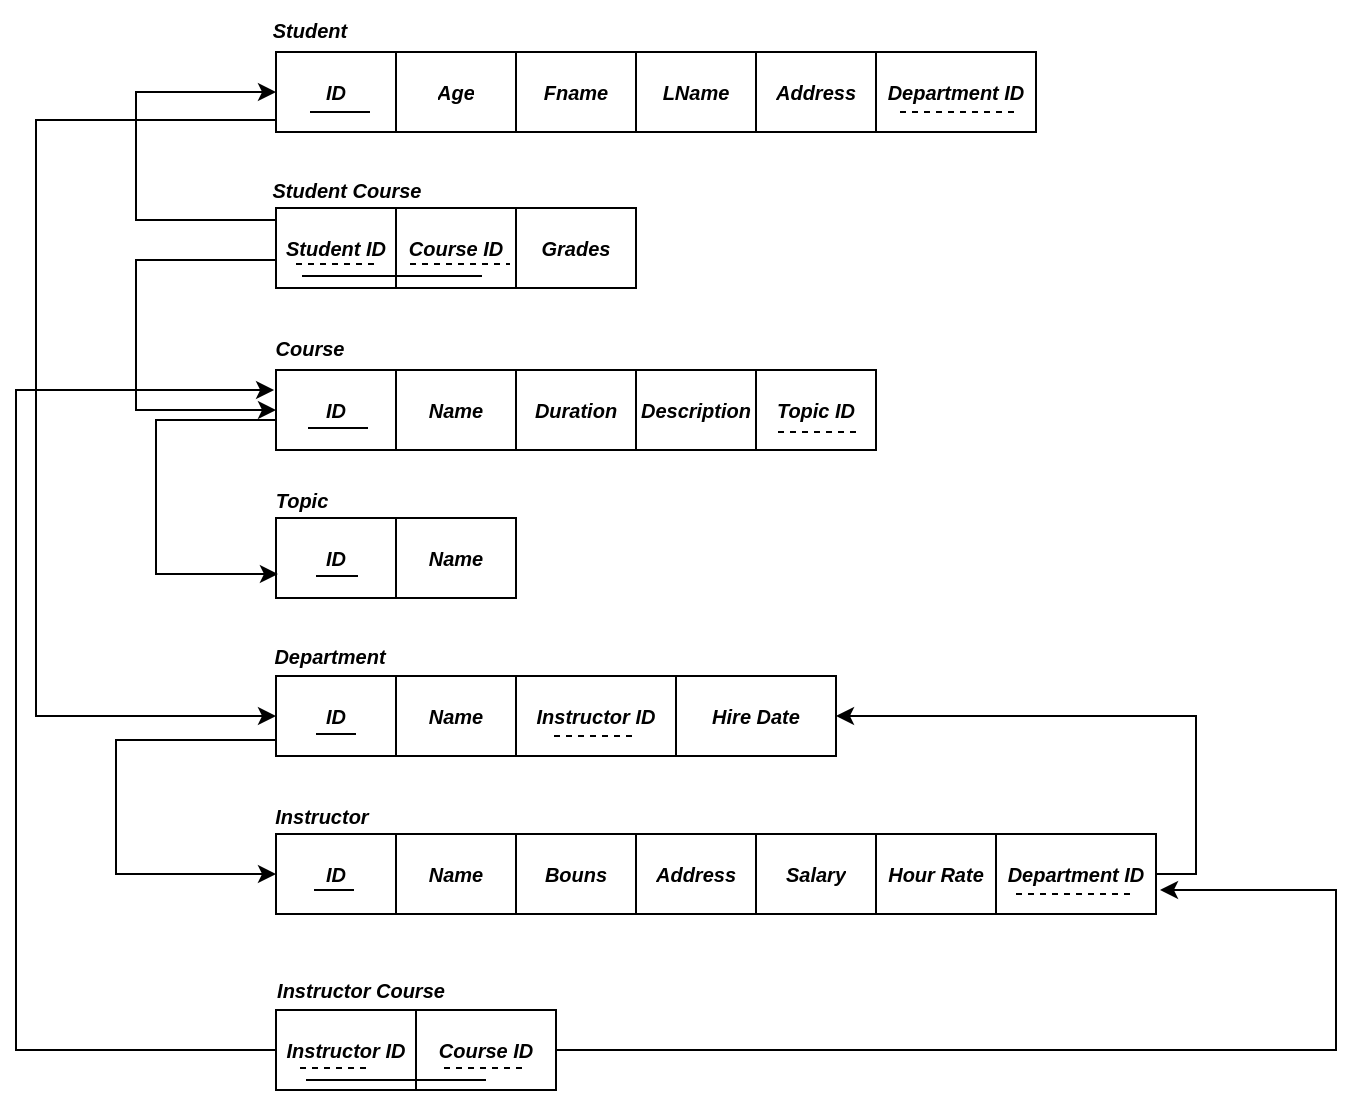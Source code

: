 <mxfile version="26.1.0">
  <diagram id="BqXm88q0onVovqyQrsQX" name="Page-1">
    <mxGraphModel dx="1707" dy="434" grid="1" gridSize="10" guides="1" tooltips="1" connect="1" arrows="1" fold="1" page="1" pageScale="1" pageWidth="827" pageHeight="1169" math="0" shadow="0">
      <root>
        <mxCell id="0" />
        <mxCell id="1" parent="0" />
        <mxCell id="WQZCRRyg-xGZXXUz7URa-1" value="&lt;b&gt;&lt;i&gt;&lt;font style=&quot;font-size: 10px;&quot;&gt;Student&lt;/font&gt;&lt;/i&gt;&lt;/b&gt;" style="text;strokeColor=none;align=center;fillColor=none;html=1;verticalAlign=middle;whiteSpace=wrap;rounded=0;" vertex="1" parent="1">
          <mxGeometry x="107" y="100" width="60" height="30" as="geometry" />
        </mxCell>
        <mxCell id="WQZCRRyg-xGZXXUz7URa-2" value="" style="shape=table;startSize=0;container=1;collapsible=0;childLayout=tableLayout;" vertex="1" parent="1">
          <mxGeometry x="120" y="126" width="300" height="40" as="geometry" />
        </mxCell>
        <mxCell id="WQZCRRyg-xGZXXUz7URa-3" value="" style="shape=tableRow;horizontal=0;startSize=0;swimlaneHead=0;swimlaneBody=0;strokeColor=inherit;top=0;left=0;bottom=0;right=0;collapsible=0;dropTarget=0;fillColor=none;points=[[0,0.5],[1,0.5]];portConstraint=eastwest;" vertex="1" parent="WQZCRRyg-xGZXXUz7URa-2">
          <mxGeometry width="300" height="40" as="geometry" />
        </mxCell>
        <mxCell id="WQZCRRyg-xGZXXUz7URa-4" value="&lt;b&gt;&lt;i&gt;&lt;font style=&quot;font-size: 10px;&quot;&gt;ID&lt;/font&gt;&lt;/i&gt;&lt;/b&gt;" style="shape=partialRectangle;html=1;whiteSpace=wrap;connectable=0;strokeColor=inherit;overflow=hidden;fillColor=none;top=0;left=0;bottom=0;right=0;pointerEvents=1;" vertex="1" parent="WQZCRRyg-xGZXXUz7URa-3">
          <mxGeometry width="60" height="40" as="geometry">
            <mxRectangle width="60" height="40" as="alternateBounds" />
          </mxGeometry>
        </mxCell>
        <mxCell id="WQZCRRyg-xGZXXUz7URa-5" value="&lt;span style=&quot;font-size: 10px;&quot;&gt;&lt;b&gt;&lt;i&gt;Age&lt;/i&gt;&lt;/b&gt;&lt;/span&gt;" style="shape=partialRectangle;html=1;whiteSpace=wrap;connectable=0;strokeColor=inherit;overflow=hidden;fillColor=none;top=0;left=0;bottom=0;right=0;pointerEvents=1;" vertex="1" parent="WQZCRRyg-xGZXXUz7URa-3">
          <mxGeometry x="60" width="60" height="40" as="geometry">
            <mxRectangle width="60" height="40" as="alternateBounds" />
          </mxGeometry>
        </mxCell>
        <mxCell id="WQZCRRyg-xGZXXUz7URa-6" value="&lt;span style=&quot;font-size: 10px;&quot;&gt;&lt;b&gt;&lt;i&gt;Fname&lt;/i&gt;&lt;/b&gt;&lt;/span&gt;" style="shape=partialRectangle;html=1;whiteSpace=wrap;connectable=0;strokeColor=inherit;overflow=hidden;fillColor=none;top=0;left=0;bottom=0;right=0;pointerEvents=1;" vertex="1" parent="WQZCRRyg-xGZXXUz7URa-3">
          <mxGeometry x="120" width="60" height="40" as="geometry">
            <mxRectangle width="60" height="40" as="alternateBounds" />
          </mxGeometry>
        </mxCell>
        <mxCell id="WQZCRRyg-xGZXXUz7URa-7" value="&lt;span style=&quot;font-size: 10px;&quot;&gt;&lt;b&gt;&lt;i&gt;LName&lt;/i&gt;&lt;/b&gt;&lt;/span&gt;" style="shape=partialRectangle;html=1;whiteSpace=wrap;connectable=0;strokeColor=inherit;overflow=hidden;fillColor=none;top=0;left=0;bottom=0;right=0;pointerEvents=1;" vertex="1" parent="WQZCRRyg-xGZXXUz7URa-3">
          <mxGeometry x="180" width="60" height="40" as="geometry">
            <mxRectangle width="60" height="40" as="alternateBounds" />
          </mxGeometry>
        </mxCell>
        <mxCell id="WQZCRRyg-xGZXXUz7URa-8" value="&lt;span style=&quot;font-size: 10px;&quot;&gt;&lt;b&gt;&lt;i&gt;Address&lt;/i&gt;&lt;/b&gt;&lt;/span&gt;" style="shape=partialRectangle;html=1;whiteSpace=wrap;connectable=0;strokeColor=inherit;overflow=hidden;fillColor=none;top=0;left=0;bottom=0;right=0;pointerEvents=1;" vertex="1" parent="WQZCRRyg-xGZXXUz7URa-3">
          <mxGeometry x="240" width="60" height="40" as="geometry">
            <mxRectangle width="60" height="40" as="alternateBounds" />
          </mxGeometry>
        </mxCell>
        <mxCell id="WQZCRRyg-xGZXXUz7URa-9" value="" style="endArrow=none;html=1;rounded=0;" edge="1" parent="1">
          <mxGeometry width="50" height="50" relative="1" as="geometry">
            <mxPoint x="137" y="156" as="sourcePoint" />
            <mxPoint x="167" y="156" as="targetPoint" />
          </mxGeometry>
        </mxCell>
        <mxCell id="WQZCRRyg-xGZXXUz7URa-11" value="&lt;span style=&quot;font-size: 10px;&quot;&gt;&lt;b&gt;&lt;i&gt;Course&lt;/i&gt;&lt;/b&gt;&lt;/span&gt;" style="text;strokeColor=none;align=center;fillColor=none;html=1;verticalAlign=middle;whiteSpace=wrap;rounded=0;" vertex="1" parent="1">
          <mxGeometry x="107" y="259" width="60" height="30" as="geometry" />
        </mxCell>
        <mxCell id="WQZCRRyg-xGZXXUz7URa-12" value="" style="shape=table;startSize=0;container=1;collapsible=0;childLayout=tableLayout;" vertex="1" parent="1">
          <mxGeometry x="120" y="285" width="240" height="40" as="geometry" />
        </mxCell>
        <mxCell id="WQZCRRyg-xGZXXUz7URa-13" value="" style="shape=tableRow;horizontal=0;startSize=0;swimlaneHead=0;swimlaneBody=0;strokeColor=inherit;top=0;left=0;bottom=0;right=0;collapsible=0;dropTarget=0;fillColor=none;points=[[0,0.5],[1,0.5]];portConstraint=eastwest;" vertex="1" parent="WQZCRRyg-xGZXXUz7URa-12">
          <mxGeometry width="240" height="40" as="geometry" />
        </mxCell>
        <mxCell id="WQZCRRyg-xGZXXUz7URa-14" value="&lt;b&gt;&lt;i&gt;&lt;font style=&quot;font-size: 10px;&quot;&gt;ID&lt;/font&gt;&lt;/i&gt;&lt;/b&gt;" style="shape=partialRectangle;html=1;whiteSpace=wrap;connectable=0;strokeColor=inherit;overflow=hidden;fillColor=none;top=0;left=0;bottom=0;right=0;pointerEvents=1;" vertex="1" parent="WQZCRRyg-xGZXXUz7URa-13">
          <mxGeometry width="60" height="40" as="geometry">
            <mxRectangle width="60" height="40" as="alternateBounds" />
          </mxGeometry>
        </mxCell>
        <mxCell id="WQZCRRyg-xGZXXUz7URa-15" value="&lt;span style=&quot;font-size: 10px;&quot;&gt;&lt;b&gt;&lt;i&gt;Name&lt;/i&gt;&lt;/b&gt;&lt;/span&gt;" style="shape=partialRectangle;html=1;whiteSpace=wrap;connectable=0;strokeColor=inherit;overflow=hidden;fillColor=none;top=0;left=0;bottom=0;right=0;pointerEvents=1;" vertex="1" parent="WQZCRRyg-xGZXXUz7URa-13">
          <mxGeometry x="60" width="60" height="40" as="geometry">
            <mxRectangle width="60" height="40" as="alternateBounds" />
          </mxGeometry>
        </mxCell>
        <mxCell id="WQZCRRyg-xGZXXUz7URa-16" value="&lt;span style=&quot;font-size: 10px;&quot;&gt;&lt;b&gt;&lt;i&gt;Duration&lt;/i&gt;&lt;/b&gt;&lt;/span&gt;" style="shape=partialRectangle;html=1;whiteSpace=wrap;connectable=0;strokeColor=inherit;overflow=hidden;fillColor=none;top=0;left=0;bottom=0;right=0;pointerEvents=1;" vertex="1" parent="WQZCRRyg-xGZXXUz7URa-13">
          <mxGeometry x="120" width="60" height="40" as="geometry">
            <mxRectangle width="60" height="40" as="alternateBounds" />
          </mxGeometry>
        </mxCell>
        <mxCell id="WQZCRRyg-xGZXXUz7URa-17" value="&lt;span style=&quot;font-size: 10px;&quot;&gt;&lt;b&gt;&lt;i&gt;Description&lt;/i&gt;&lt;/b&gt;&lt;/span&gt;" style="shape=partialRectangle;html=1;whiteSpace=wrap;connectable=0;strokeColor=inherit;overflow=hidden;fillColor=none;top=0;left=0;bottom=0;right=0;pointerEvents=1;" vertex="1" parent="WQZCRRyg-xGZXXUz7URa-13">
          <mxGeometry x="180" width="60" height="40" as="geometry">
            <mxRectangle width="60" height="40" as="alternateBounds" />
          </mxGeometry>
        </mxCell>
        <mxCell id="WQZCRRyg-xGZXXUz7URa-19" value="" style="endArrow=none;html=1;rounded=0;" edge="1" parent="1">
          <mxGeometry width="50" height="50" relative="1" as="geometry">
            <mxPoint x="136" y="314" as="sourcePoint" />
            <mxPoint x="166" y="314" as="targetPoint" />
          </mxGeometry>
        </mxCell>
        <mxCell id="WQZCRRyg-xGZXXUz7URa-20" value="&lt;span style=&quot;font-size: 10px;&quot;&gt;&lt;b&gt;&lt;i&gt;Topic&lt;/i&gt;&lt;/b&gt;&lt;/span&gt;" style="text;strokeColor=none;align=center;fillColor=none;html=1;verticalAlign=middle;whiteSpace=wrap;rounded=0;" vertex="1" parent="1">
          <mxGeometry x="103" y="335" width="60" height="30" as="geometry" />
        </mxCell>
        <mxCell id="WQZCRRyg-xGZXXUz7URa-21" value="" style="shape=table;startSize=0;container=1;collapsible=0;childLayout=tableLayout;" vertex="1" parent="1">
          <mxGeometry x="120" y="359" width="120" height="40" as="geometry" />
        </mxCell>
        <mxCell id="WQZCRRyg-xGZXXUz7URa-22" value="" style="shape=tableRow;horizontal=0;startSize=0;swimlaneHead=0;swimlaneBody=0;strokeColor=inherit;top=0;left=0;bottom=0;right=0;collapsible=0;dropTarget=0;fillColor=none;points=[[0,0.5],[1,0.5]];portConstraint=eastwest;" vertex="1" parent="WQZCRRyg-xGZXXUz7URa-21">
          <mxGeometry width="120" height="40" as="geometry" />
        </mxCell>
        <mxCell id="WQZCRRyg-xGZXXUz7URa-23" value="&lt;b&gt;&lt;i&gt;&lt;font style=&quot;font-size: 10px;&quot;&gt;ID&lt;/font&gt;&lt;/i&gt;&lt;/b&gt;" style="shape=partialRectangle;html=1;whiteSpace=wrap;connectable=0;strokeColor=inherit;overflow=hidden;fillColor=none;top=0;left=0;bottom=0;right=0;pointerEvents=1;" vertex="1" parent="WQZCRRyg-xGZXXUz7URa-22">
          <mxGeometry width="60" height="40" as="geometry">
            <mxRectangle width="60" height="40" as="alternateBounds" />
          </mxGeometry>
        </mxCell>
        <mxCell id="WQZCRRyg-xGZXXUz7URa-24" value="&lt;b&gt;&lt;i&gt;&lt;font style=&quot;font-size: 10px;&quot;&gt;Name&lt;/font&gt;&lt;/i&gt;&lt;/b&gt;" style="shape=partialRectangle;html=1;whiteSpace=wrap;connectable=0;strokeColor=inherit;overflow=hidden;fillColor=none;top=0;left=0;bottom=0;right=0;pointerEvents=1;" vertex="1" parent="WQZCRRyg-xGZXXUz7URa-22">
          <mxGeometry x="60" width="60" height="40" as="geometry">
            <mxRectangle width="60" height="40" as="alternateBounds" />
          </mxGeometry>
        </mxCell>
        <mxCell id="WQZCRRyg-xGZXXUz7URa-25" value="" style="endArrow=none;html=1;rounded=0;" edge="1" parent="1">
          <mxGeometry width="50" height="50" relative="1" as="geometry">
            <mxPoint x="140" y="388" as="sourcePoint" />
            <mxPoint x="161" y="388" as="targetPoint" />
          </mxGeometry>
        </mxCell>
        <mxCell id="WQZCRRyg-xGZXXUz7URa-26" value="&lt;span style=&quot;font-size: 10px;&quot;&gt;&lt;b&gt;&lt;i&gt;Department&lt;/i&gt;&lt;/b&gt;&lt;/span&gt;" style="text;strokeColor=none;align=center;fillColor=none;html=1;verticalAlign=middle;whiteSpace=wrap;rounded=0;" vertex="1" parent="1">
          <mxGeometry x="117" y="413" width="60" height="30" as="geometry" />
        </mxCell>
        <mxCell id="WQZCRRyg-xGZXXUz7URa-27" value="" style="shape=table;startSize=0;container=1;collapsible=0;childLayout=tableLayout;" vertex="1" parent="1">
          <mxGeometry x="120" y="438" width="120" height="40" as="geometry" />
        </mxCell>
        <mxCell id="WQZCRRyg-xGZXXUz7URa-28" value="" style="shape=tableRow;horizontal=0;startSize=0;swimlaneHead=0;swimlaneBody=0;strokeColor=inherit;top=0;left=0;bottom=0;right=0;collapsible=0;dropTarget=0;fillColor=none;points=[[0,0.5],[1,0.5]];portConstraint=eastwest;" vertex="1" parent="WQZCRRyg-xGZXXUz7URa-27">
          <mxGeometry width="120" height="40" as="geometry" />
        </mxCell>
        <mxCell id="WQZCRRyg-xGZXXUz7URa-29" value="&lt;b&gt;&lt;i&gt;&lt;font style=&quot;font-size: 10px;&quot;&gt;ID&lt;/font&gt;&lt;/i&gt;&lt;/b&gt;" style="shape=partialRectangle;html=1;whiteSpace=wrap;connectable=0;strokeColor=inherit;overflow=hidden;fillColor=none;top=0;left=0;bottom=0;right=0;pointerEvents=1;" vertex="1" parent="WQZCRRyg-xGZXXUz7URa-28">
          <mxGeometry width="60" height="40" as="geometry">
            <mxRectangle width="60" height="40" as="alternateBounds" />
          </mxGeometry>
        </mxCell>
        <mxCell id="WQZCRRyg-xGZXXUz7URa-30" value="&lt;b&gt;&lt;i&gt;&lt;font style=&quot;font-size: 10px;&quot;&gt;Name&lt;/font&gt;&lt;/i&gt;&lt;/b&gt;" style="shape=partialRectangle;html=1;whiteSpace=wrap;connectable=0;strokeColor=inherit;overflow=hidden;fillColor=none;top=0;left=0;bottom=0;right=0;pointerEvents=1;" vertex="1" parent="WQZCRRyg-xGZXXUz7URa-28">
          <mxGeometry x="60" width="60" height="40" as="geometry">
            <mxRectangle width="60" height="40" as="alternateBounds" />
          </mxGeometry>
        </mxCell>
        <mxCell id="WQZCRRyg-xGZXXUz7URa-31" value="" style="endArrow=none;html=1;rounded=0;" edge="1" parent="1">
          <mxGeometry width="50" height="50" relative="1" as="geometry">
            <mxPoint x="140" y="467" as="sourcePoint" />
            <mxPoint x="160" y="467" as="targetPoint" />
          </mxGeometry>
        </mxCell>
        <mxCell id="WQZCRRyg-xGZXXUz7URa-33" value="&lt;span style=&quot;font-size: 10px;&quot;&gt;&lt;b&gt;&lt;i&gt;Instructor&lt;/i&gt;&lt;/b&gt;&lt;/span&gt;" style="text;strokeColor=none;align=center;fillColor=none;html=1;verticalAlign=middle;whiteSpace=wrap;rounded=0;" vertex="1" parent="1">
          <mxGeometry x="113" y="493" width="60" height="30" as="geometry" />
        </mxCell>
        <mxCell id="WQZCRRyg-xGZXXUz7URa-34" value="" style="shape=table;startSize=0;container=1;collapsible=0;childLayout=tableLayout;" vertex="1" parent="1">
          <mxGeometry x="120" y="517" width="360" height="40" as="geometry" />
        </mxCell>
        <mxCell id="WQZCRRyg-xGZXXUz7URa-35" value="" style="shape=tableRow;horizontal=0;startSize=0;swimlaneHead=0;swimlaneBody=0;strokeColor=inherit;top=0;left=0;bottom=0;right=0;collapsible=0;dropTarget=0;fillColor=none;points=[[0,0.5],[1,0.5]];portConstraint=eastwest;" vertex="1" parent="WQZCRRyg-xGZXXUz7URa-34">
          <mxGeometry width="360" height="40" as="geometry" />
        </mxCell>
        <mxCell id="WQZCRRyg-xGZXXUz7URa-36" value="&lt;b&gt;&lt;i&gt;&lt;font style=&quot;font-size: 10px;&quot;&gt;ID&lt;/font&gt;&lt;/i&gt;&lt;/b&gt;" style="shape=partialRectangle;html=1;whiteSpace=wrap;connectable=0;strokeColor=inherit;overflow=hidden;fillColor=none;top=0;left=0;bottom=0;right=0;pointerEvents=1;" vertex="1" parent="WQZCRRyg-xGZXXUz7URa-35">
          <mxGeometry width="60" height="40" as="geometry">
            <mxRectangle width="60" height="40" as="alternateBounds" />
          </mxGeometry>
        </mxCell>
        <mxCell id="WQZCRRyg-xGZXXUz7URa-37" value="&lt;b&gt;&lt;i&gt;&lt;font style=&quot;font-size: 10px;&quot;&gt;Name&lt;/font&gt;&lt;/i&gt;&lt;/b&gt;" style="shape=partialRectangle;html=1;whiteSpace=wrap;connectable=0;strokeColor=inherit;overflow=hidden;fillColor=none;top=0;left=0;bottom=0;right=0;pointerEvents=1;" vertex="1" parent="WQZCRRyg-xGZXXUz7URa-35">
          <mxGeometry x="60" width="60" height="40" as="geometry">
            <mxRectangle width="60" height="40" as="alternateBounds" />
          </mxGeometry>
        </mxCell>
        <mxCell id="WQZCRRyg-xGZXXUz7URa-38" value="&lt;b&gt;&lt;i&gt;&lt;font style=&quot;font-size: 10px;&quot;&gt;Bouns&lt;/font&gt;&lt;/i&gt;&lt;/b&gt;" style="shape=partialRectangle;html=1;whiteSpace=wrap;connectable=0;strokeColor=inherit;overflow=hidden;fillColor=none;top=0;left=0;bottom=0;right=0;pointerEvents=1;" vertex="1" parent="WQZCRRyg-xGZXXUz7URa-35">
          <mxGeometry x="120" width="60" height="40" as="geometry">
            <mxRectangle width="60" height="40" as="alternateBounds" />
          </mxGeometry>
        </mxCell>
        <mxCell id="WQZCRRyg-xGZXXUz7URa-39" value="&lt;b&gt;&lt;i&gt;&lt;font style=&quot;font-size: 10px;&quot;&gt;Address&lt;/font&gt;&lt;/i&gt;&lt;/b&gt;" style="shape=partialRectangle;html=1;whiteSpace=wrap;connectable=0;strokeColor=inherit;overflow=hidden;fillColor=none;top=0;left=0;bottom=0;right=0;pointerEvents=1;" vertex="1" parent="WQZCRRyg-xGZXXUz7URa-35">
          <mxGeometry x="180" width="60" height="40" as="geometry">
            <mxRectangle width="60" height="40" as="alternateBounds" />
          </mxGeometry>
        </mxCell>
        <mxCell id="WQZCRRyg-xGZXXUz7URa-40" value="&lt;b&gt;&lt;i&gt;&lt;font style=&quot;font-size: 10px;&quot;&gt;Salary&lt;/font&gt;&lt;/i&gt;&lt;/b&gt;" style="shape=partialRectangle;html=1;whiteSpace=wrap;connectable=0;strokeColor=inherit;overflow=hidden;fillColor=none;top=0;left=0;bottom=0;right=0;pointerEvents=1;" vertex="1" parent="WQZCRRyg-xGZXXUz7URa-35">
          <mxGeometry x="240" width="60" height="40" as="geometry">
            <mxRectangle width="60" height="40" as="alternateBounds" />
          </mxGeometry>
        </mxCell>
        <mxCell id="WQZCRRyg-xGZXXUz7URa-41" value="&lt;b&gt;&lt;i&gt;&lt;font style=&quot;font-size: 10px;&quot;&gt;Hour Rate&lt;/font&gt;&lt;/i&gt;&lt;/b&gt;" style="shape=partialRectangle;html=1;whiteSpace=wrap;connectable=0;strokeColor=inherit;overflow=hidden;fillColor=none;top=0;left=0;bottom=0;right=0;pointerEvents=1;" vertex="1" parent="WQZCRRyg-xGZXXUz7URa-35">
          <mxGeometry x="300" width="60" height="40" as="geometry">
            <mxRectangle width="60" height="40" as="alternateBounds" />
          </mxGeometry>
        </mxCell>
        <mxCell id="WQZCRRyg-xGZXXUz7URa-42" value="" style="endArrow=none;html=1;rounded=0;" edge="1" parent="1">
          <mxGeometry width="50" height="50" relative="1" as="geometry">
            <mxPoint x="139" y="545" as="sourcePoint" />
            <mxPoint x="159" y="545" as="targetPoint" />
          </mxGeometry>
        </mxCell>
        <mxCell id="WQZCRRyg-xGZXXUz7URa-43" value="&lt;span style=&quot;font-size: 10px;&quot;&gt;&lt;b&gt;&lt;i&gt;Student Course&lt;/i&gt;&lt;/b&gt;&lt;/span&gt;" style="text;strokeColor=none;align=center;fillColor=none;html=1;verticalAlign=middle;whiteSpace=wrap;rounded=0;" vertex="1" parent="1">
          <mxGeometry x="117" y="180" width="77" height="30" as="geometry" />
        </mxCell>
        <mxCell id="WQZCRRyg-xGZXXUz7URa-44" value="" style="shape=table;startSize=0;container=1;collapsible=0;childLayout=tableLayout;" vertex="1" parent="1">
          <mxGeometry x="120" y="204" width="120" height="40" as="geometry" />
        </mxCell>
        <mxCell id="WQZCRRyg-xGZXXUz7URa-45" value="" style="shape=tableRow;horizontal=0;startSize=0;swimlaneHead=0;swimlaneBody=0;strokeColor=inherit;top=0;left=0;bottom=0;right=0;collapsible=0;dropTarget=0;fillColor=none;points=[[0,0.5],[1,0.5]];portConstraint=eastwest;" vertex="1" parent="WQZCRRyg-xGZXXUz7URa-44">
          <mxGeometry width="120" height="40" as="geometry" />
        </mxCell>
        <mxCell id="WQZCRRyg-xGZXXUz7URa-46" value="&lt;b&gt;&lt;i&gt;&lt;font style=&quot;font-size: 10px;&quot;&gt;Student ID&lt;/font&gt;&lt;/i&gt;&lt;/b&gt;" style="shape=partialRectangle;html=1;whiteSpace=wrap;connectable=0;strokeColor=inherit;overflow=hidden;fillColor=none;top=0;left=0;bottom=0;right=0;pointerEvents=1;" vertex="1" parent="WQZCRRyg-xGZXXUz7URa-45">
          <mxGeometry width="60" height="40" as="geometry">
            <mxRectangle width="60" height="40" as="alternateBounds" />
          </mxGeometry>
        </mxCell>
        <mxCell id="WQZCRRyg-xGZXXUz7URa-47" value="&lt;b&gt;&lt;i&gt;&lt;font style=&quot;font-size: 10px;&quot;&gt;Course ID&lt;/font&gt;&lt;/i&gt;&lt;/b&gt;" style="shape=partialRectangle;html=1;whiteSpace=wrap;connectable=0;strokeColor=inherit;overflow=hidden;fillColor=none;top=0;left=0;bottom=0;right=0;pointerEvents=1;" vertex="1" parent="WQZCRRyg-xGZXXUz7URa-45">
          <mxGeometry x="60" width="60" height="40" as="geometry">
            <mxRectangle width="60" height="40" as="alternateBounds" />
          </mxGeometry>
        </mxCell>
        <mxCell id="WQZCRRyg-xGZXXUz7URa-49" value="" style="endArrow=none;dashed=1;html=1;rounded=0;" edge="1" parent="1">
          <mxGeometry width="50" height="50" relative="1" as="geometry">
            <mxPoint x="130" y="232" as="sourcePoint" />
            <mxPoint x="170" y="232" as="targetPoint" />
          </mxGeometry>
        </mxCell>
        <mxCell id="WQZCRRyg-xGZXXUz7URa-50" value="" style="endArrow=none;dashed=1;html=1;rounded=0;" edge="1" parent="1">
          <mxGeometry width="50" height="50" relative="1" as="geometry">
            <mxPoint x="187" y="232" as="sourcePoint" />
            <mxPoint x="237" y="232" as="targetPoint" />
          </mxGeometry>
        </mxCell>
        <mxCell id="WQZCRRyg-xGZXXUz7URa-51" value="" style="endArrow=none;html=1;rounded=0;" edge="1" parent="1">
          <mxGeometry width="50" height="50" relative="1" as="geometry">
            <mxPoint x="133" y="238" as="sourcePoint" />
            <mxPoint x="223" y="238" as="targetPoint" />
          </mxGeometry>
        </mxCell>
        <mxCell id="WQZCRRyg-xGZXXUz7URa-52" style="edgeStyle=orthogonalEdgeStyle;rounded=0;orthogonalLoop=1;jettySize=auto;html=1;exitX=0;exitY=0.5;exitDx=0;exitDy=0;entryX=0;entryY=0.5;entryDx=0;entryDy=0;" edge="1" parent="1" source="WQZCRRyg-xGZXXUz7URa-45" target="WQZCRRyg-xGZXXUz7URa-3">
          <mxGeometry relative="1" as="geometry">
            <Array as="points">
              <mxPoint x="120" y="210" />
              <mxPoint x="50" y="210" />
              <mxPoint x="50" y="146" />
            </Array>
          </mxGeometry>
        </mxCell>
        <mxCell id="WQZCRRyg-xGZXXUz7URa-53" style="edgeStyle=orthogonalEdgeStyle;rounded=0;orthogonalLoop=1;jettySize=auto;html=1;exitX=0;exitY=0.5;exitDx=0;exitDy=0;entryX=0;entryY=0.5;entryDx=0;entryDy=0;" edge="1" parent="1" source="WQZCRRyg-xGZXXUz7URa-45" target="WQZCRRyg-xGZXXUz7URa-13">
          <mxGeometry relative="1" as="geometry">
            <Array as="points">
              <mxPoint x="120" y="230" />
              <mxPoint x="50" y="230" />
              <mxPoint x="50" y="305" />
            </Array>
          </mxGeometry>
        </mxCell>
        <mxCell id="WQZCRRyg-xGZXXUz7URa-54" value="" style="shape=table;startSize=0;container=1;collapsible=0;childLayout=tableLayout;" vertex="1" parent="1">
          <mxGeometry x="240" y="204" width="60" height="40" as="geometry" />
        </mxCell>
        <mxCell id="WQZCRRyg-xGZXXUz7URa-55" value="" style="shape=tableRow;horizontal=0;startSize=0;swimlaneHead=0;swimlaneBody=0;strokeColor=inherit;top=0;left=0;bottom=0;right=0;collapsible=0;dropTarget=0;fillColor=none;points=[[0,0.5],[1,0.5]];portConstraint=eastwest;" vertex="1" parent="WQZCRRyg-xGZXXUz7URa-54">
          <mxGeometry width="60" height="40" as="geometry" />
        </mxCell>
        <mxCell id="WQZCRRyg-xGZXXUz7URa-56" value="&lt;b&gt;&lt;i&gt;&lt;font style=&quot;font-size: 10px;&quot;&gt;Grades&lt;/font&gt;&lt;/i&gt;&lt;/b&gt;" style="shape=partialRectangle;html=1;whiteSpace=wrap;connectable=0;strokeColor=inherit;overflow=hidden;fillColor=none;top=0;left=0;bottom=0;right=0;pointerEvents=1;" vertex="1" parent="WQZCRRyg-xGZXXUz7URa-55">
          <mxGeometry width="60" height="40" as="geometry">
            <mxRectangle width="60" height="40" as="alternateBounds" />
          </mxGeometry>
        </mxCell>
        <mxCell id="WQZCRRyg-xGZXXUz7URa-59" value="" style="shape=table;startSize=0;container=1;collapsible=0;childLayout=tableLayout;" vertex="1" parent="1">
          <mxGeometry x="360" y="285" width="60" height="40" as="geometry" />
        </mxCell>
        <mxCell id="WQZCRRyg-xGZXXUz7URa-60" value="" style="shape=tableRow;horizontal=0;startSize=0;swimlaneHead=0;swimlaneBody=0;strokeColor=inherit;top=0;left=0;bottom=0;right=0;collapsible=0;dropTarget=0;fillColor=none;points=[[0,0.5],[1,0.5]];portConstraint=eastwest;" vertex="1" parent="WQZCRRyg-xGZXXUz7URa-59">
          <mxGeometry width="60" height="40" as="geometry" />
        </mxCell>
        <mxCell id="WQZCRRyg-xGZXXUz7URa-61" value="&lt;b&gt;&lt;i&gt;&lt;font style=&quot;font-size: 10px;&quot;&gt;Topic ID&lt;/font&gt;&lt;/i&gt;&lt;/b&gt;" style="shape=partialRectangle;html=1;whiteSpace=wrap;connectable=0;strokeColor=inherit;overflow=hidden;fillColor=none;top=0;left=0;bottom=0;right=0;pointerEvents=1;" vertex="1" parent="WQZCRRyg-xGZXXUz7URa-60">
          <mxGeometry width="60" height="40" as="geometry">
            <mxRectangle width="60" height="40" as="alternateBounds" />
          </mxGeometry>
        </mxCell>
        <mxCell id="WQZCRRyg-xGZXXUz7URa-62" value="" style="endArrow=none;dashed=1;html=1;rounded=0;" edge="1" parent="1">
          <mxGeometry width="50" height="50" relative="1" as="geometry">
            <mxPoint x="371" y="316" as="sourcePoint" />
            <mxPoint x="411" y="316" as="targetPoint" />
          </mxGeometry>
        </mxCell>
        <mxCell id="WQZCRRyg-xGZXXUz7URa-63" style="edgeStyle=orthogonalEdgeStyle;rounded=0;orthogonalLoop=1;jettySize=auto;html=1;exitX=0;exitY=0.5;exitDx=0;exitDy=0;entryX=0.008;entryY=0.7;entryDx=0;entryDy=0;entryPerimeter=0;" edge="1" parent="1" source="WQZCRRyg-xGZXXUz7URa-13" target="WQZCRRyg-xGZXXUz7URa-22">
          <mxGeometry relative="1" as="geometry">
            <Array as="points">
              <mxPoint x="120" y="310" />
              <mxPoint x="60" y="310" />
              <mxPoint x="60" y="387" />
            </Array>
          </mxGeometry>
        </mxCell>
        <mxCell id="WQZCRRyg-xGZXXUz7URa-64" value="" style="shape=table;startSize=0;container=1;collapsible=0;childLayout=tableLayout;" vertex="1" parent="1">
          <mxGeometry x="420" y="126" width="80" height="40" as="geometry" />
        </mxCell>
        <mxCell id="WQZCRRyg-xGZXXUz7URa-65" value="" style="shape=tableRow;horizontal=0;startSize=0;swimlaneHead=0;swimlaneBody=0;strokeColor=inherit;top=0;left=0;bottom=0;right=0;collapsible=0;dropTarget=0;fillColor=none;points=[[0,0.5],[1,0.5]];portConstraint=eastwest;" vertex="1" parent="WQZCRRyg-xGZXXUz7URa-64">
          <mxGeometry width="80" height="40" as="geometry" />
        </mxCell>
        <mxCell id="WQZCRRyg-xGZXXUz7URa-66" value="&lt;b&gt;&lt;i&gt;&lt;font style=&quot;font-size: 10px;&quot;&gt;Department ID&lt;/font&gt;&lt;/i&gt;&lt;/b&gt;" style="shape=partialRectangle;html=1;whiteSpace=wrap;connectable=0;strokeColor=inherit;overflow=hidden;fillColor=none;top=0;left=0;bottom=0;right=0;pointerEvents=1;" vertex="1" parent="WQZCRRyg-xGZXXUz7URa-65">
          <mxGeometry width="80" height="40" as="geometry">
            <mxRectangle width="80" height="40" as="alternateBounds" />
          </mxGeometry>
        </mxCell>
        <mxCell id="WQZCRRyg-xGZXXUz7URa-67" value="" style="endArrow=none;dashed=1;html=1;rounded=0;" edge="1" parent="1">
          <mxGeometry width="50" height="50" relative="1" as="geometry">
            <mxPoint x="432" y="156" as="sourcePoint" />
            <mxPoint x="492" y="156" as="targetPoint" />
          </mxGeometry>
        </mxCell>
        <mxCell id="WQZCRRyg-xGZXXUz7URa-68" style="edgeStyle=orthogonalEdgeStyle;rounded=0;orthogonalLoop=1;jettySize=auto;html=1;exitX=0;exitY=0.5;exitDx=0;exitDy=0;entryX=0;entryY=0.5;entryDx=0;entryDy=0;" edge="1" parent="1" source="WQZCRRyg-xGZXXUz7URa-3" target="WQZCRRyg-xGZXXUz7URa-28">
          <mxGeometry relative="1" as="geometry">
            <Array as="points">
              <mxPoint x="120" y="160" />
              <mxPoint y="160" />
              <mxPoint y="458" />
            </Array>
          </mxGeometry>
        </mxCell>
        <mxCell id="WQZCRRyg-xGZXXUz7URa-69" value="" style="shape=table;startSize=0;container=1;collapsible=0;childLayout=tableLayout;" vertex="1" parent="1">
          <mxGeometry x="240" y="438" width="80" height="40" as="geometry" />
        </mxCell>
        <mxCell id="WQZCRRyg-xGZXXUz7URa-70" value="" style="shape=tableRow;horizontal=0;startSize=0;swimlaneHead=0;swimlaneBody=0;strokeColor=inherit;top=0;left=0;bottom=0;right=0;collapsible=0;dropTarget=0;fillColor=none;points=[[0,0.5],[1,0.5]];portConstraint=eastwest;" vertex="1" parent="WQZCRRyg-xGZXXUz7URa-69">
          <mxGeometry width="80" height="40" as="geometry" />
        </mxCell>
        <mxCell id="WQZCRRyg-xGZXXUz7URa-71" value="&lt;b&gt;&lt;i&gt;&lt;font style=&quot;font-size: 10px;&quot;&gt;Instructor ID&lt;/font&gt;&lt;/i&gt;&lt;/b&gt;" style="shape=partialRectangle;html=1;whiteSpace=wrap;connectable=0;strokeColor=inherit;overflow=hidden;fillColor=none;top=0;left=0;bottom=0;right=0;pointerEvents=1;" vertex="1" parent="WQZCRRyg-xGZXXUz7URa-70">
          <mxGeometry width="80" height="40" as="geometry">
            <mxRectangle width="80" height="40" as="alternateBounds" />
          </mxGeometry>
        </mxCell>
        <mxCell id="WQZCRRyg-xGZXXUz7URa-72" value="" style="endArrow=none;dashed=1;html=1;rounded=0;" edge="1" parent="1">
          <mxGeometry width="50" height="50" relative="1" as="geometry">
            <mxPoint x="259" y="468" as="sourcePoint" />
            <mxPoint x="299" y="468" as="targetPoint" />
          </mxGeometry>
        </mxCell>
        <mxCell id="WQZCRRyg-xGZXXUz7URa-73" style="edgeStyle=orthogonalEdgeStyle;rounded=0;orthogonalLoop=1;jettySize=auto;html=1;exitX=0;exitY=0.5;exitDx=0;exitDy=0;entryX=0;entryY=0.5;entryDx=0;entryDy=0;" edge="1" parent="1" source="WQZCRRyg-xGZXXUz7URa-28" target="WQZCRRyg-xGZXXUz7URa-35">
          <mxGeometry relative="1" as="geometry">
            <Array as="points">
              <mxPoint x="120" y="470" />
              <mxPoint x="40" y="470" />
              <mxPoint x="40" y="537" />
            </Array>
          </mxGeometry>
        </mxCell>
        <mxCell id="WQZCRRyg-xGZXXUz7URa-74" value="" style="shape=table;startSize=0;container=1;collapsible=0;childLayout=tableLayout;" vertex="1" parent="1">
          <mxGeometry x="320" y="438" width="80" height="40" as="geometry" />
        </mxCell>
        <mxCell id="WQZCRRyg-xGZXXUz7URa-75" value="" style="shape=tableRow;horizontal=0;startSize=0;swimlaneHead=0;swimlaneBody=0;strokeColor=inherit;top=0;left=0;bottom=0;right=0;collapsible=0;dropTarget=0;fillColor=none;points=[[0,0.5],[1,0.5]];portConstraint=eastwest;" vertex="1" parent="WQZCRRyg-xGZXXUz7URa-74">
          <mxGeometry width="80" height="40" as="geometry" />
        </mxCell>
        <mxCell id="WQZCRRyg-xGZXXUz7URa-76" value="&lt;b&gt;&lt;i&gt;&lt;font style=&quot;font-size: 10px;&quot;&gt;Hire Date&lt;/font&gt;&lt;/i&gt;&lt;/b&gt;" style="shape=partialRectangle;html=1;whiteSpace=wrap;connectable=0;strokeColor=inherit;overflow=hidden;fillColor=none;top=0;left=0;bottom=0;right=0;pointerEvents=1;" vertex="1" parent="WQZCRRyg-xGZXXUz7URa-75">
          <mxGeometry width="80" height="40" as="geometry">
            <mxRectangle width="80" height="40" as="alternateBounds" />
          </mxGeometry>
        </mxCell>
        <mxCell id="WQZCRRyg-xGZXXUz7URa-79" value="" style="shape=table;startSize=0;container=1;collapsible=0;childLayout=tableLayout;" vertex="1" parent="1">
          <mxGeometry x="480" y="517" width="80" height="40" as="geometry" />
        </mxCell>
        <mxCell id="WQZCRRyg-xGZXXUz7URa-80" value="" style="shape=tableRow;horizontal=0;startSize=0;swimlaneHead=0;swimlaneBody=0;strokeColor=inherit;top=0;left=0;bottom=0;right=0;collapsible=0;dropTarget=0;fillColor=none;points=[[0,0.5],[1,0.5]];portConstraint=eastwest;" vertex="1" parent="WQZCRRyg-xGZXXUz7URa-79">
          <mxGeometry width="80" height="40" as="geometry" />
        </mxCell>
        <mxCell id="WQZCRRyg-xGZXXUz7URa-81" value="&lt;b&gt;&lt;i&gt;&lt;font style=&quot;font-size: 10px;&quot;&gt;Department ID&lt;/font&gt;&lt;/i&gt;&lt;/b&gt;" style="shape=partialRectangle;html=1;whiteSpace=wrap;connectable=0;strokeColor=inherit;overflow=hidden;fillColor=none;top=0;left=0;bottom=0;right=0;pointerEvents=1;" vertex="1" parent="WQZCRRyg-xGZXXUz7URa-80">
          <mxGeometry width="80" height="40" as="geometry">
            <mxRectangle width="80" height="40" as="alternateBounds" />
          </mxGeometry>
        </mxCell>
        <mxCell id="WQZCRRyg-xGZXXUz7URa-82" value="" style="endArrow=none;dashed=1;html=1;rounded=0;" edge="1" parent="1">
          <mxGeometry width="50" height="50" relative="1" as="geometry">
            <mxPoint x="490" y="547" as="sourcePoint" />
            <mxPoint x="550" y="547" as="targetPoint" />
          </mxGeometry>
        </mxCell>
        <mxCell id="WQZCRRyg-xGZXXUz7URa-83" style="edgeStyle=orthogonalEdgeStyle;rounded=0;orthogonalLoop=1;jettySize=auto;html=1;exitX=1;exitY=0.5;exitDx=0;exitDy=0;entryX=1;entryY=0.5;entryDx=0;entryDy=0;" edge="1" parent="1" source="WQZCRRyg-xGZXXUz7URa-80" target="WQZCRRyg-xGZXXUz7URa-75">
          <mxGeometry relative="1" as="geometry" />
        </mxCell>
        <mxCell id="WQZCRRyg-xGZXXUz7URa-84" value="&lt;span style=&quot;font-size: 10px;&quot;&gt;&lt;b&gt;&lt;i&gt;Instructor Course&lt;/i&gt;&lt;/b&gt;&lt;/span&gt;" style="text;strokeColor=none;align=center;fillColor=none;html=1;verticalAlign=middle;whiteSpace=wrap;rounded=0;" vertex="1" parent="1">
          <mxGeometry x="119" y="580" width="87" height="30" as="geometry" />
        </mxCell>
        <mxCell id="WQZCRRyg-xGZXXUz7URa-85" value="" style="shape=table;startSize=0;container=1;collapsible=0;childLayout=tableLayout;" vertex="1" parent="1">
          <mxGeometry x="120" y="605" width="140" height="40" as="geometry" />
        </mxCell>
        <mxCell id="WQZCRRyg-xGZXXUz7URa-86" value="" style="shape=tableRow;horizontal=0;startSize=0;swimlaneHead=0;swimlaneBody=0;strokeColor=inherit;top=0;left=0;bottom=0;right=0;collapsible=0;dropTarget=0;fillColor=none;points=[[0,0.5],[1,0.5]];portConstraint=eastwest;" vertex="1" parent="WQZCRRyg-xGZXXUz7URa-85">
          <mxGeometry width="140" height="40" as="geometry" />
        </mxCell>
        <mxCell id="WQZCRRyg-xGZXXUz7URa-87" value="&lt;b&gt;&lt;i&gt;&lt;font style=&quot;font-size: 10px;&quot;&gt;Instructor ID&lt;/font&gt;&lt;/i&gt;&lt;/b&gt;" style="shape=partialRectangle;html=1;whiteSpace=wrap;connectable=0;strokeColor=inherit;overflow=hidden;fillColor=none;top=0;left=0;bottom=0;right=0;pointerEvents=1;" vertex="1" parent="WQZCRRyg-xGZXXUz7URa-86">
          <mxGeometry width="70" height="40" as="geometry">
            <mxRectangle width="70" height="40" as="alternateBounds" />
          </mxGeometry>
        </mxCell>
        <mxCell id="WQZCRRyg-xGZXXUz7URa-88" value="&lt;b&gt;&lt;i&gt;&lt;font style=&quot;font-size: 10px;&quot;&gt;Course ID&lt;/font&gt;&lt;/i&gt;&lt;/b&gt;" style="shape=partialRectangle;html=1;whiteSpace=wrap;connectable=0;strokeColor=inherit;overflow=hidden;fillColor=none;top=0;left=0;bottom=0;right=0;pointerEvents=1;" vertex="1" parent="WQZCRRyg-xGZXXUz7URa-86">
          <mxGeometry x="70" width="70" height="40" as="geometry">
            <mxRectangle width="70" height="40" as="alternateBounds" />
          </mxGeometry>
        </mxCell>
        <mxCell id="WQZCRRyg-xGZXXUz7URa-89" value="" style="endArrow=none;dashed=1;html=1;rounded=0;" edge="1" parent="1">
          <mxGeometry width="50" height="50" relative="1" as="geometry">
            <mxPoint x="132" y="634" as="sourcePoint" />
            <mxPoint x="167" y="634" as="targetPoint" />
          </mxGeometry>
        </mxCell>
        <mxCell id="WQZCRRyg-xGZXXUz7URa-90" value="" style="endArrow=none;dashed=1;html=1;rounded=0;" edge="1" parent="1">
          <mxGeometry width="50" height="50" relative="1" as="geometry">
            <mxPoint x="204" y="634" as="sourcePoint" />
            <mxPoint x="244" y="634" as="targetPoint" />
          </mxGeometry>
        </mxCell>
        <mxCell id="WQZCRRyg-xGZXXUz7URa-91" value="" style="endArrow=none;html=1;rounded=0;" edge="1" parent="1">
          <mxGeometry width="50" height="50" relative="1" as="geometry">
            <mxPoint x="135" y="640" as="sourcePoint" />
            <mxPoint x="225" y="640" as="targetPoint" />
          </mxGeometry>
        </mxCell>
        <mxCell id="WQZCRRyg-xGZXXUz7URa-92" style="edgeStyle=orthogonalEdgeStyle;rounded=0;orthogonalLoop=1;jettySize=auto;html=1;exitX=1;exitY=0.5;exitDx=0;exitDy=0;entryX=1.025;entryY=0.7;entryDx=0;entryDy=0;entryPerimeter=0;" edge="1" parent="1" source="WQZCRRyg-xGZXXUz7URa-86" target="WQZCRRyg-xGZXXUz7URa-80">
          <mxGeometry relative="1" as="geometry">
            <Array as="points">
              <mxPoint x="650" y="625" />
              <mxPoint x="650" y="545" />
            </Array>
          </mxGeometry>
        </mxCell>
        <mxCell id="WQZCRRyg-xGZXXUz7URa-94" style="edgeStyle=orthogonalEdgeStyle;rounded=0;orthogonalLoop=1;jettySize=auto;html=1;exitX=0;exitY=0.5;exitDx=0;exitDy=0;entryX=-0.004;entryY=0.25;entryDx=0;entryDy=0;entryPerimeter=0;" edge="1" parent="1" source="WQZCRRyg-xGZXXUz7URa-86" target="WQZCRRyg-xGZXXUz7URa-13">
          <mxGeometry relative="1" as="geometry">
            <Array as="points">
              <mxPoint x="-10" y="625" />
              <mxPoint x="-10" y="295" />
            </Array>
          </mxGeometry>
        </mxCell>
      </root>
    </mxGraphModel>
  </diagram>
</mxfile>
